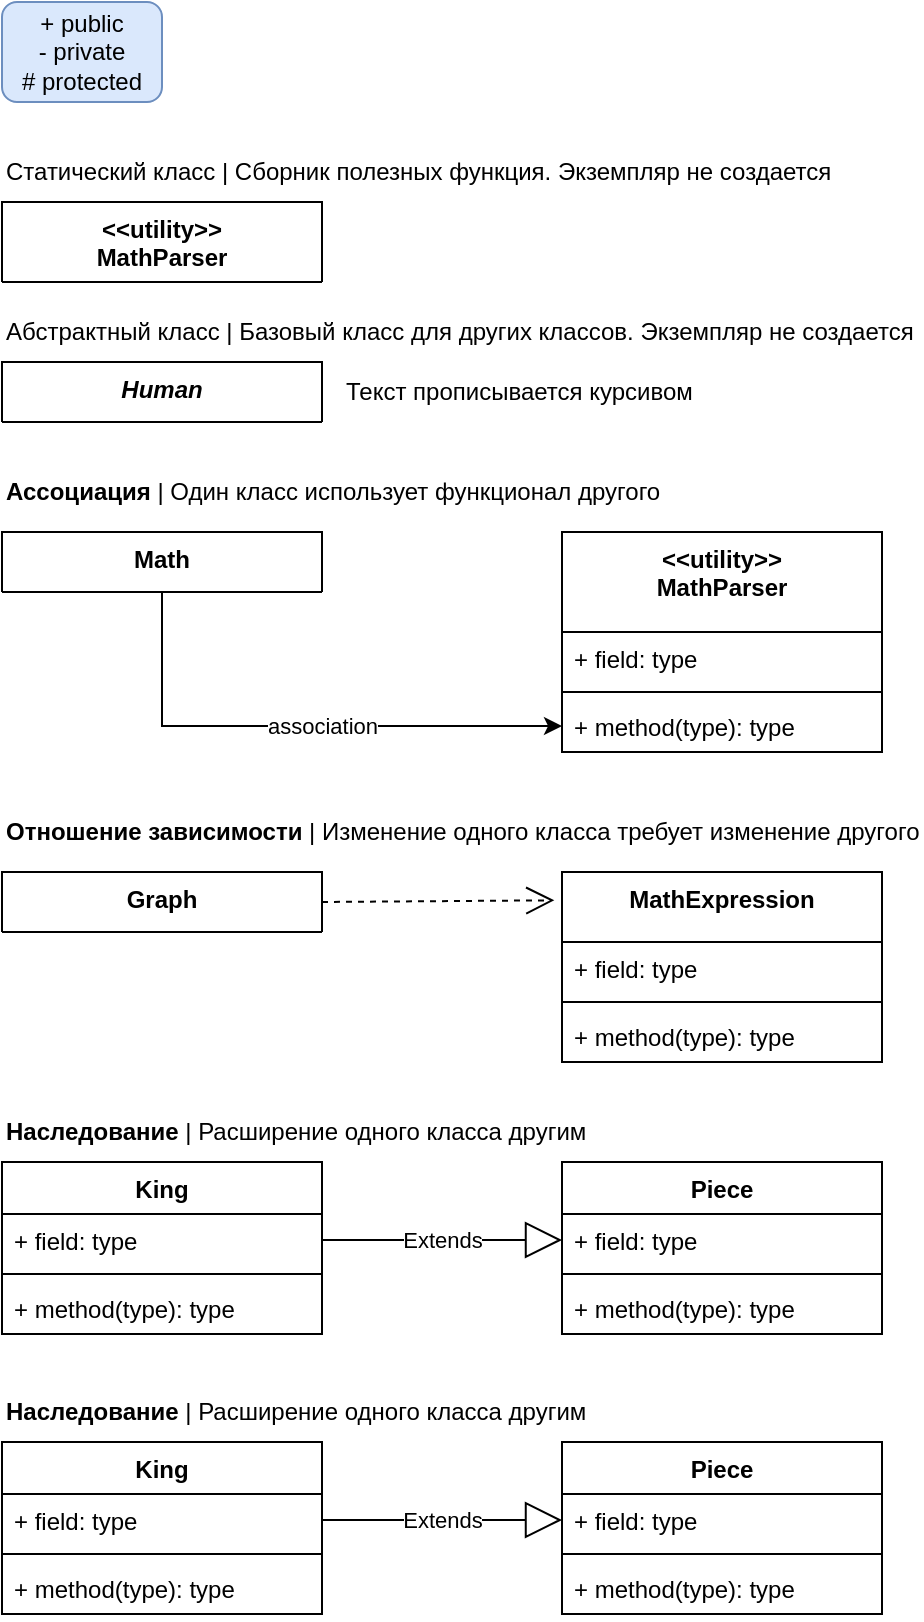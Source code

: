 <mxfile version="21.8.2" type="github">
  <diagram id="C5RBs43oDa-KdzZeNtuy" name="Page-1">
    <mxGraphModel dx="1195" dy="659" grid="1" gridSize="10" guides="1" tooltips="1" connect="1" arrows="1" fold="1" page="1" pageScale="1" pageWidth="827" pageHeight="1169" math="0" shadow="0">
      <root>
        <mxCell id="WIyWlLk6GJQsqaUBKTNV-0" />
        <mxCell id="WIyWlLk6GJQsqaUBKTNV-1" parent="WIyWlLk6GJQsqaUBKTNV-0" />
        <mxCell id="ne_vFAncIk7MIrTxxyUk-0" value="King" style="swimlane;fontStyle=1;align=center;verticalAlign=top;childLayout=stackLayout;horizontal=1;startSize=26;horizontalStack=0;resizeParent=1;resizeParentMax=0;resizeLast=0;collapsible=1;marginBottom=0;whiteSpace=wrap;html=1;" vertex="1" parent="WIyWlLk6GJQsqaUBKTNV-1">
          <mxGeometry x="40" y="590" width="160" height="86" as="geometry" />
        </mxCell>
        <mxCell id="ne_vFAncIk7MIrTxxyUk-1" value="+ field: type" style="text;strokeColor=none;fillColor=none;align=left;verticalAlign=top;spacingLeft=4;spacingRight=4;overflow=hidden;rotatable=0;points=[[0,0.5],[1,0.5]];portConstraint=eastwest;whiteSpace=wrap;html=1;" vertex="1" parent="ne_vFAncIk7MIrTxxyUk-0">
          <mxGeometry y="26" width="160" height="26" as="geometry" />
        </mxCell>
        <mxCell id="ne_vFAncIk7MIrTxxyUk-2" value="" style="line;strokeWidth=1;fillColor=none;align=left;verticalAlign=middle;spacingTop=-1;spacingLeft=3;spacingRight=3;rotatable=0;labelPosition=right;points=[];portConstraint=eastwest;strokeColor=inherit;" vertex="1" parent="ne_vFAncIk7MIrTxxyUk-0">
          <mxGeometry y="52" width="160" height="8" as="geometry" />
        </mxCell>
        <mxCell id="ne_vFAncIk7MIrTxxyUk-3" value="+ method(type): type" style="text;strokeColor=none;fillColor=none;align=left;verticalAlign=top;spacingLeft=4;spacingRight=4;overflow=hidden;rotatable=0;points=[[0,0.5],[1,0.5]];portConstraint=eastwest;whiteSpace=wrap;html=1;" vertex="1" parent="ne_vFAncIk7MIrTxxyUk-0">
          <mxGeometry y="60" width="160" height="26" as="geometry" />
        </mxCell>
        <mxCell id="ne_vFAncIk7MIrTxxyUk-4" value="Piece" style="swimlane;fontStyle=1;align=center;verticalAlign=top;childLayout=stackLayout;horizontal=1;startSize=26;horizontalStack=0;resizeParent=1;resizeParentMax=0;resizeLast=0;collapsible=1;marginBottom=0;whiteSpace=wrap;html=1;" vertex="1" parent="WIyWlLk6GJQsqaUBKTNV-1">
          <mxGeometry x="320" y="590" width="160" height="86" as="geometry" />
        </mxCell>
        <mxCell id="ne_vFAncIk7MIrTxxyUk-5" value="+ field: type" style="text;strokeColor=none;fillColor=none;align=left;verticalAlign=top;spacingLeft=4;spacingRight=4;overflow=hidden;rotatable=0;points=[[0,0.5],[1,0.5]];portConstraint=eastwest;whiteSpace=wrap;html=1;" vertex="1" parent="ne_vFAncIk7MIrTxxyUk-4">
          <mxGeometry y="26" width="160" height="26" as="geometry" />
        </mxCell>
        <mxCell id="ne_vFAncIk7MIrTxxyUk-6" value="" style="line;strokeWidth=1;fillColor=none;align=left;verticalAlign=middle;spacingTop=-1;spacingLeft=3;spacingRight=3;rotatable=0;labelPosition=right;points=[];portConstraint=eastwest;strokeColor=inherit;" vertex="1" parent="ne_vFAncIk7MIrTxxyUk-4">
          <mxGeometry y="52" width="160" height="8" as="geometry" />
        </mxCell>
        <mxCell id="ne_vFAncIk7MIrTxxyUk-7" value="+ method(type): type" style="text;strokeColor=none;fillColor=none;align=left;verticalAlign=top;spacingLeft=4;spacingRight=4;overflow=hidden;rotatable=0;points=[[0,0.5],[1,0.5]];portConstraint=eastwest;whiteSpace=wrap;html=1;" vertex="1" parent="ne_vFAncIk7MIrTxxyUk-4">
          <mxGeometry y="60" width="160" height="26" as="geometry" />
        </mxCell>
        <mxCell id="ne_vFAncIk7MIrTxxyUk-8" value="Extends" style="endArrow=block;endSize=16;endFill=0;html=1;rounded=0;exitX=1;exitY=0.5;exitDx=0;exitDy=0;entryX=0;entryY=0.5;entryDx=0;entryDy=0;" edge="1" parent="WIyWlLk6GJQsqaUBKTNV-1" source="ne_vFAncIk7MIrTxxyUk-1" target="ne_vFAncIk7MIrTxxyUk-5">
          <mxGeometry width="160" relative="1" as="geometry">
            <mxPoint x="150" y="700" as="sourcePoint" />
            <mxPoint x="310" y="700" as="targetPoint" />
            <mxPoint as="offset" />
          </mxGeometry>
        </mxCell>
        <mxCell id="ne_vFAncIk7MIrTxxyUk-10" value="+ public&lt;br&gt;- private&lt;br&gt;# protected" style="text;html=1;strokeColor=#6c8ebf;fillColor=#dae8fc;align=center;verticalAlign=middle;whiteSpace=wrap;rounded=1;glass=0;shadow=0;" vertex="1" parent="WIyWlLk6GJQsqaUBKTNV-1">
          <mxGeometry x="40" y="10" width="80" height="50" as="geometry" />
        </mxCell>
        <mxCell id="94tdX1fN8pvHIMuce82Z-0" value="&amp;lt;&amp;lt;utility&amp;gt;&amp;gt;&lt;br&gt;MathParser" style="swimlane;fontStyle=1;align=center;verticalAlign=top;childLayout=stackLayout;horizontal=1;startSize=50;horizontalStack=0;resizeParent=1;resizeParentMax=0;resizeLast=0;collapsible=1;marginBottom=0;whiteSpace=wrap;html=1;" vertex="1" collapsed="1" parent="WIyWlLk6GJQsqaUBKTNV-1">
          <mxGeometry x="40" y="110" width="160" height="40" as="geometry">
            <mxRectangle x="40" y="190" width="160" height="86" as="alternateBounds" />
          </mxGeometry>
        </mxCell>
        <mxCell id="94tdX1fN8pvHIMuce82Z-1" value="+ field: type" style="text;strokeColor=none;fillColor=none;align=left;verticalAlign=top;spacingLeft=4;spacingRight=4;overflow=hidden;rotatable=0;points=[[0,0.5],[1,0.5]];portConstraint=eastwest;whiteSpace=wrap;html=1;" vertex="1" parent="94tdX1fN8pvHIMuce82Z-0">
          <mxGeometry y="26" width="160" height="26" as="geometry" />
        </mxCell>
        <mxCell id="94tdX1fN8pvHIMuce82Z-2" value="" style="line;strokeWidth=1;fillColor=none;align=left;verticalAlign=middle;spacingTop=-1;spacingLeft=3;spacingRight=3;rotatable=0;labelPosition=right;points=[];portConstraint=eastwest;strokeColor=inherit;" vertex="1" parent="94tdX1fN8pvHIMuce82Z-0">
          <mxGeometry y="52" width="160" height="8" as="geometry" />
        </mxCell>
        <mxCell id="94tdX1fN8pvHIMuce82Z-3" value="+ method(type): type" style="text;strokeColor=none;fillColor=none;align=left;verticalAlign=top;spacingLeft=4;spacingRight=4;overflow=hidden;rotatable=0;points=[[0,0.5],[1,0.5]];portConstraint=eastwest;whiteSpace=wrap;html=1;" vertex="1" parent="94tdX1fN8pvHIMuce82Z-0">
          <mxGeometry y="60" width="160" height="26" as="geometry" />
        </mxCell>
        <mxCell id="94tdX1fN8pvHIMuce82Z-4" value="Статический класс | Сборник полезных функция. Экземпляр не создается" style="text;html=1;strokeColor=none;fillColor=none;align=left;verticalAlign=middle;whiteSpace=wrap;rounded=0;" vertex="1" parent="WIyWlLk6GJQsqaUBKTNV-1">
          <mxGeometry x="40" y="80" width="440" height="30" as="geometry" />
        </mxCell>
        <mxCell id="94tdX1fN8pvHIMuce82Z-5" value="&lt;i&gt;Human&lt;/i&gt;" style="swimlane;fontStyle=1;align=center;verticalAlign=top;childLayout=stackLayout;horizontal=1;startSize=30;horizontalStack=0;resizeParent=1;resizeParentMax=0;resizeLast=0;collapsible=1;marginBottom=0;whiteSpace=wrap;html=1;" vertex="1" collapsed="1" parent="WIyWlLk6GJQsqaUBKTNV-1">
          <mxGeometry x="40" y="190" width="160" height="30" as="geometry">
            <mxRectangle x="40" y="190" width="160" height="86" as="alternateBounds" />
          </mxGeometry>
        </mxCell>
        <mxCell id="94tdX1fN8pvHIMuce82Z-6" value="+ field: type" style="text;strokeColor=none;fillColor=none;align=left;verticalAlign=top;spacingLeft=4;spacingRight=4;overflow=hidden;rotatable=0;points=[[0,0.5],[1,0.5]];portConstraint=eastwest;whiteSpace=wrap;html=1;" vertex="1" parent="94tdX1fN8pvHIMuce82Z-5">
          <mxGeometry y="26" width="160" height="26" as="geometry" />
        </mxCell>
        <mxCell id="94tdX1fN8pvHIMuce82Z-7" value="" style="line;strokeWidth=1;fillColor=none;align=left;verticalAlign=middle;spacingTop=-1;spacingLeft=3;spacingRight=3;rotatable=0;labelPosition=right;points=[];portConstraint=eastwest;strokeColor=inherit;" vertex="1" parent="94tdX1fN8pvHIMuce82Z-5">
          <mxGeometry y="52" width="160" height="8" as="geometry" />
        </mxCell>
        <mxCell id="94tdX1fN8pvHIMuce82Z-8" value="+ method(type): type" style="text;strokeColor=none;fillColor=none;align=left;verticalAlign=top;spacingLeft=4;spacingRight=4;overflow=hidden;rotatable=0;points=[[0,0.5],[1,0.5]];portConstraint=eastwest;whiteSpace=wrap;html=1;" vertex="1" parent="94tdX1fN8pvHIMuce82Z-5">
          <mxGeometry y="60" width="160" height="26" as="geometry" />
        </mxCell>
        <mxCell id="94tdX1fN8pvHIMuce82Z-9" value="Абстрактный класс | Базовый класс для других классов. Экземпляр не создается" style="text;html=1;strokeColor=none;fillColor=none;align=left;verticalAlign=middle;whiteSpace=wrap;rounded=0;" vertex="1" parent="WIyWlLk6GJQsqaUBKTNV-1">
          <mxGeometry x="40" y="160" width="460" height="30" as="geometry" />
        </mxCell>
        <mxCell id="94tdX1fN8pvHIMuce82Z-10" value="&lt;b&gt;Ассоциация &lt;/b&gt;| Один класс использует функционал другого" style="text;html=1;align=left;verticalAlign=middle;whiteSpace=wrap;rounded=0;" vertex="1" parent="WIyWlLk6GJQsqaUBKTNV-1">
          <mxGeometry x="40" y="240" width="460" height="30" as="geometry" />
        </mxCell>
        <mxCell id="94tdX1fN8pvHIMuce82Z-11" value="&lt;b&gt;Наследование &lt;/b&gt;| Расширение одного класса другим" style="text;html=1;align=left;verticalAlign=middle;whiteSpace=wrap;rounded=0;" vertex="1" parent="WIyWlLk6GJQsqaUBKTNV-1">
          <mxGeometry x="40" y="560" width="300" height="30" as="geometry" />
        </mxCell>
        <mxCell id="94tdX1fN8pvHIMuce82Z-24" style="edgeStyle=orthogonalEdgeStyle;rounded=0;orthogonalLoop=1;jettySize=auto;html=1;" edge="1" parent="WIyWlLk6GJQsqaUBKTNV-1" source="94tdX1fN8pvHIMuce82Z-12" target="94tdX1fN8pvHIMuce82Z-23">
          <mxGeometry relative="1" as="geometry" />
        </mxCell>
        <mxCell id="94tdX1fN8pvHIMuce82Z-25" value="association" style="edgeLabel;html=1;align=center;verticalAlign=middle;resizable=0;points=[];" vertex="1" connectable="0" parent="94tdX1fN8pvHIMuce82Z-24">
          <mxGeometry x="-0.194" y="1" relative="1" as="geometry">
            <mxPoint x="39" y="1" as="offset" />
          </mxGeometry>
        </mxCell>
        <mxCell id="94tdX1fN8pvHIMuce82Z-12" value="Math" style="swimlane;fontStyle=1;align=center;verticalAlign=top;childLayout=stackLayout;horizontal=1;startSize=30;horizontalStack=0;resizeParent=1;resizeParentMax=0;resizeLast=0;collapsible=1;marginBottom=0;whiteSpace=wrap;html=1;" vertex="1" collapsed="1" parent="WIyWlLk6GJQsqaUBKTNV-1">
          <mxGeometry x="40" y="275" width="160" height="30" as="geometry">
            <mxRectangle x="40" y="190" width="160" height="86" as="alternateBounds" />
          </mxGeometry>
        </mxCell>
        <mxCell id="94tdX1fN8pvHIMuce82Z-13" value="+ field: type" style="text;strokeColor=none;fillColor=none;align=left;verticalAlign=top;spacingLeft=4;spacingRight=4;overflow=hidden;rotatable=0;points=[[0,0.5],[1,0.5]];portConstraint=eastwest;whiteSpace=wrap;html=1;" vertex="1" parent="94tdX1fN8pvHIMuce82Z-12">
          <mxGeometry y="26" width="160" height="26" as="geometry" />
        </mxCell>
        <mxCell id="94tdX1fN8pvHIMuce82Z-14" value="" style="line;strokeWidth=1;fillColor=none;align=left;verticalAlign=middle;spacingTop=-1;spacingLeft=3;spacingRight=3;rotatable=0;labelPosition=right;points=[];portConstraint=eastwest;strokeColor=inherit;" vertex="1" parent="94tdX1fN8pvHIMuce82Z-12">
          <mxGeometry y="52" width="160" height="8" as="geometry" />
        </mxCell>
        <mxCell id="94tdX1fN8pvHIMuce82Z-15" value="+ method(type): type" style="text;strokeColor=none;fillColor=none;align=left;verticalAlign=top;spacingLeft=4;spacingRight=4;overflow=hidden;rotatable=0;points=[[0,0.5],[1,0.5]];portConstraint=eastwest;whiteSpace=wrap;html=1;" vertex="1" parent="94tdX1fN8pvHIMuce82Z-12">
          <mxGeometry y="60" width="160" height="26" as="geometry" />
        </mxCell>
        <mxCell id="94tdX1fN8pvHIMuce82Z-20" value="&amp;lt;&amp;lt;utility&amp;gt;&amp;gt;&lt;br&gt;MathParser" style="swimlane;fontStyle=1;align=center;verticalAlign=top;childLayout=stackLayout;horizontal=1;startSize=50;horizontalStack=0;resizeParent=1;resizeParentMax=0;resizeLast=0;collapsible=1;marginBottom=0;whiteSpace=wrap;html=1;" vertex="1" parent="WIyWlLk6GJQsqaUBKTNV-1">
          <mxGeometry x="320" y="275" width="160" height="110" as="geometry">
            <mxRectangle x="320" y="395" width="160" height="40" as="alternateBounds" />
          </mxGeometry>
        </mxCell>
        <mxCell id="94tdX1fN8pvHIMuce82Z-21" value="+ field: type" style="text;strokeColor=none;fillColor=none;align=left;verticalAlign=top;spacingLeft=4;spacingRight=4;overflow=hidden;rotatable=0;points=[[0,0.5],[1,0.5]];portConstraint=eastwest;whiteSpace=wrap;html=1;" vertex="1" parent="94tdX1fN8pvHIMuce82Z-20">
          <mxGeometry y="50" width="160" height="26" as="geometry" />
        </mxCell>
        <mxCell id="94tdX1fN8pvHIMuce82Z-22" value="" style="line;strokeWidth=1;fillColor=none;align=left;verticalAlign=middle;spacingTop=-1;spacingLeft=3;spacingRight=3;rotatable=0;labelPosition=right;points=[];portConstraint=eastwest;strokeColor=inherit;" vertex="1" parent="94tdX1fN8pvHIMuce82Z-20">
          <mxGeometry y="76" width="160" height="8" as="geometry" />
        </mxCell>
        <mxCell id="94tdX1fN8pvHIMuce82Z-23" value="+ method(type): type" style="text;strokeColor=none;fillColor=none;align=left;verticalAlign=top;spacingLeft=4;spacingRight=4;overflow=hidden;rotatable=0;points=[[0,0.5],[1,0.5]];portConstraint=eastwest;whiteSpace=wrap;html=1;" vertex="1" parent="94tdX1fN8pvHIMuce82Z-20">
          <mxGeometry y="84" width="160" height="26" as="geometry" />
        </mxCell>
        <mxCell id="94tdX1fN8pvHIMuce82Z-26" value="&lt;b&gt;Отношение зависимости&lt;/b&gt; | Изменение одного класса требует изменение другого" style="text;html=1;align=left;verticalAlign=middle;whiteSpace=wrap;rounded=0;" vertex="1" parent="WIyWlLk6GJQsqaUBKTNV-1">
          <mxGeometry x="40" y="410" width="460" height="30" as="geometry" />
        </mxCell>
        <mxCell id="94tdX1fN8pvHIMuce82Z-29" value="Graph" style="swimlane;fontStyle=1;align=center;verticalAlign=top;childLayout=stackLayout;horizontal=1;startSize=30;horizontalStack=0;resizeParent=1;resizeParentMax=0;resizeLast=0;collapsible=1;marginBottom=0;whiteSpace=wrap;html=1;" vertex="1" collapsed="1" parent="WIyWlLk6GJQsqaUBKTNV-1">
          <mxGeometry x="40" y="445" width="160" height="30" as="geometry">
            <mxRectangle x="40" y="190" width="160" height="86" as="alternateBounds" />
          </mxGeometry>
        </mxCell>
        <mxCell id="94tdX1fN8pvHIMuce82Z-30" value="+ field: type" style="text;strokeColor=none;fillColor=none;align=left;verticalAlign=top;spacingLeft=4;spacingRight=4;overflow=hidden;rotatable=0;points=[[0,0.5],[1,0.5]];portConstraint=eastwest;whiteSpace=wrap;html=1;" vertex="1" parent="94tdX1fN8pvHIMuce82Z-29">
          <mxGeometry y="26" width="160" height="26" as="geometry" />
        </mxCell>
        <mxCell id="94tdX1fN8pvHIMuce82Z-31" value="" style="line;strokeWidth=1;fillColor=none;align=left;verticalAlign=middle;spacingTop=-1;spacingLeft=3;spacingRight=3;rotatable=0;labelPosition=right;points=[];portConstraint=eastwest;strokeColor=inherit;" vertex="1" parent="94tdX1fN8pvHIMuce82Z-29">
          <mxGeometry y="52" width="160" height="8" as="geometry" />
        </mxCell>
        <mxCell id="94tdX1fN8pvHIMuce82Z-32" value="+ method(type): type" style="text;strokeColor=none;fillColor=none;align=left;verticalAlign=top;spacingLeft=4;spacingRight=4;overflow=hidden;rotatable=0;points=[[0,0.5],[1,0.5]];portConstraint=eastwest;whiteSpace=wrap;html=1;" vertex="1" parent="94tdX1fN8pvHIMuce82Z-29">
          <mxGeometry y="60" width="160" height="26" as="geometry" />
        </mxCell>
        <mxCell id="94tdX1fN8pvHIMuce82Z-33" value="MathExpression" style="swimlane;fontStyle=1;align=center;verticalAlign=top;childLayout=stackLayout;horizontal=1;startSize=35;horizontalStack=0;resizeParent=1;resizeParentMax=0;resizeLast=0;collapsible=1;marginBottom=0;whiteSpace=wrap;html=1;" vertex="1" parent="WIyWlLk6GJQsqaUBKTNV-1">
          <mxGeometry x="320" y="445" width="160" height="95" as="geometry">
            <mxRectangle x="320" y="395" width="160" height="40" as="alternateBounds" />
          </mxGeometry>
        </mxCell>
        <mxCell id="94tdX1fN8pvHIMuce82Z-34" value="+ field: type" style="text;strokeColor=none;fillColor=none;align=left;verticalAlign=top;spacingLeft=4;spacingRight=4;overflow=hidden;rotatable=0;points=[[0,0.5],[1,0.5]];portConstraint=eastwest;whiteSpace=wrap;html=1;" vertex="1" parent="94tdX1fN8pvHIMuce82Z-33">
          <mxGeometry y="35" width="160" height="26" as="geometry" />
        </mxCell>
        <mxCell id="94tdX1fN8pvHIMuce82Z-35" value="" style="line;strokeWidth=1;fillColor=none;align=left;verticalAlign=middle;spacingTop=-1;spacingLeft=3;spacingRight=3;rotatable=0;labelPosition=right;points=[];portConstraint=eastwest;strokeColor=inherit;" vertex="1" parent="94tdX1fN8pvHIMuce82Z-33">
          <mxGeometry y="61" width="160" height="8" as="geometry" />
        </mxCell>
        <mxCell id="94tdX1fN8pvHIMuce82Z-36" value="+ method(type): type" style="text;strokeColor=none;fillColor=none;align=left;verticalAlign=top;spacingLeft=4;spacingRight=4;overflow=hidden;rotatable=0;points=[[0,0.5],[1,0.5]];portConstraint=eastwest;whiteSpace=wrap;html=1;" vertex="1" parent="94tdX1fN8pvHIMuce82Z-33">
          <mxGeometry y="69" width="160" height="26" as="geometry" />
        </mxCell>
        <mxCell id="94tdX1fN8pvHIMuce82Z-37" value="" style="endArrow=open;endSize=12;dashed=1;html=1;rounded=0;exitX=1;exitY=0.5;exitDx=0;exitDy=0;entryX=-0.024;entryY=0.149;entryDx=0;entryDy=0;entryPerimeter=0;" edge="1" parent="WIyWlLk6GJQsqaUBKTNV-1" source="94tdX1fN8pvHIMuce82Z-29" target="94tdX1fN8pvHIMuce82Z-33">
          <mxGeometry width="160" relative="1" as="geometry">
            <mxPoint x="170" y="360" as="sourcePoint" />
            <mxPoint x="330" y="360" as="targetPoint" />
          </mxGeometry>
        </mxCell>
        <mxCell id="94tdX1fN8pvHIMuce82Z-38" value="Текст прописывается курсивом" style="text;html=1;strokeColor=none;fillColor=none;align=left;verticalAlign=middle;whiteSpace=wrap;rounded=0;" vertex="1" parent="WIyWlLk6GJQsqaUBKTNV-1">
          <mxGeometry x="210" y="190" width="180" height="30" as="geometry" />
        </mxCell>
        <mxCell id="94tdX1fN8pvHIMuce82Z-39" value="King" style="swimlane;fontStyle=1;align=center;verticalAlign=top;childLayout=stackLayout;horizontal=1;startSize=26;horizontalStack=0;resizeParent=1;resizeParentMax=0;resizeLast=0;collapsible=1;marginBottom=0;whiteSpace=wrap;html=1;" vertex="1" parent="WIyWlLk6GJQsqaUBKTNV-1">
          <mxGeometry x="40" y="730" width="160" height="86" as="geometry" />
        </mxCell>
        <mxCell id="94tdX1fN8pvHIMuce82Z-40" value="+ field: type" style="text;strokeColor=none;fillColor=none;align=left;verticalAlign=top;spacingLeft=4;spacingRight=4;overflow=hidden;rotatable=0;points=[[0,0.5],[1,0.5]];portConstraint=eastwest;whiteSpace=wrap;html=1;" vertex="1" parent="94tdX1fN8pvHIMuce82Z-39">
          <mxGeometry y="26" width="160" height="26" as="geometry" />
        </mxCell>
        <mxCell id="94tdX1fN8pvHIMuce82Z-41" value="" style="line;strokeWidth=1;fillColor=none;align=left;verticalAlign=middle;spacingTop=-1;spacingLeft=3;spacingRight=3;rotatable=0;labelPosition=right;points=[];portConstraint=eastwest;strokeColor=inherit;" vertex="1" parent="94tdX1fN8pvHIMuce82Z-39">
          <mxGeometry y="52" width="160" height="8" as="geometry" />
        </mxCell>
        <mxCell id="94tdX1fN8pvHIMuce82Z-42" value="+ method(type): type" style="text;strokeColor=none;fillColor=none;align=left;verticalAlign=top;spacingLeft=4;spacingRight=4;overflow=hidden;rotatable=0;points=[[0,0.5],[1,0.5]];portConstraint=eastwest;whiteSpace=wrap;html=1;" vertex="1" parent="94tdX1fN8pvHIMuce82Z-39">
          <mxGeometry y="60" width="160" height="26" as="geometry" />
        </mxCell>
        <mxCell id="94tdX1fN8pvHIMuce82Z-43" value="Piece" style="swimlane;fontStyle=1;align=center;verticalAlign=top;childLayout=stackLayout;horizontal=1;startSize=26;horizontalStack=0;resizeParent=1;resizeParentMax=0;resizeLast=0;collapsible=1;marginBottom=0;whiteSpace=wrap;html=1;" vertex="1" parent="WIyWlLk6GJQsqaUBKTNV-1">
          <mxGeometry x="320" y="730" width="160" height="86" as="geometry" />
        </mxCell>
        <mxCell id="94tdX1fN8pvHIMuce82Z-44" value="+ field: type" style="text;strokeColor=none;fillColor=none;align=left;verticalAlign=top;spacingLeft=4;spacingRight=4;overflow=hidden;rotatable=0;points=[[0,0.5],[1,0.5]];portConstraint=eastwest;whiteSpace=wrap;html=1;" vertex="1" parent="94tdX1fN8pvHIMuce82Z-43">
          <mxGeometry y="26" width="160" height="26" as="geometry" />
        </mxCell>
        <mxCell id="94tdX1fN8pvHIMuce82Z-45" value="" style="line;strokeWidth=1;fillColor=none;align=left;verticalAlign=middle;spacingTop=-1;spacingLeft=3;spacingRight=3;rotatable=0;labelPosition=right;points=[];portConstraint=eastwest;strokeColor=inherit;" vertex="1" parent="94tdX1fN8pvHIMuce82Z-43">
          <mxGeometry y="52" width="160" height="8" as="geometry" />
        </mxCell>
        <mxCell id="94tdX1fN8pvHIMuce82Z-46" value="+ method(type): type" style="text;strokeColor=none;fillColor=none;align=left;verticalAlign=top;spacingLeft=4;spacingRight=4;overflow=hidden;rotatable=0;points=[[0,0.5],[1,0.5]];portConstraint=eastwest;whiteSpace=wrap;html=1;" vertex="1" parent="94tdX1fN8pvHIMuce82Z-43">
          <mxGeometry y="60" width="160" height="26" as="geometry" />
        </mxCell>
        <mxCell id="94tdX1fN8pvHIMuce82Z-47" value="Extends" style="endArrow=block;endSize=16;endFill=0;html=1;rounded=0;exitX=1;exitY=0.5;exitDx=0;exitDy=0;entryX=0;entryY=0.5;entryDx=0;entryDy=0;" edge="1" parent="WIyWlLk6GJQsqaUBKTNV-1" source="94tdX1fN8pvHIMuce82Z-40" target="94tdX1fN8pvHIMuce82Z-44">
          <mxGeometry width="160" relative="1" as="geometry">
            <mxPoint x="150" y="840" as="sourcePoint" />
            <mxPoint x="310" y="840" as="targetPoint" />
            <mxPoint as="offset" />
          </mxGeometry>
        </mxCell>
        <mxCell id="94tdX1fN8pvHIMuce82Z-48" value="&lt;b&gt;Наследование &lt;/b&gt;| Расширение одного класса другим" style="text;html=1;align=left;verticalAlign=middle;whiteSpace=wrap;rounded=0;" vertex="1" parent="WIyWlLk6GJQsqaUBKTNV-1">
          <mxGeometry x="40" y="700" width="300" height="30" as="geometry" />
        </mxCell>
      </root>
    </mxGraphModel>
  </diagram>
</mxfile>
